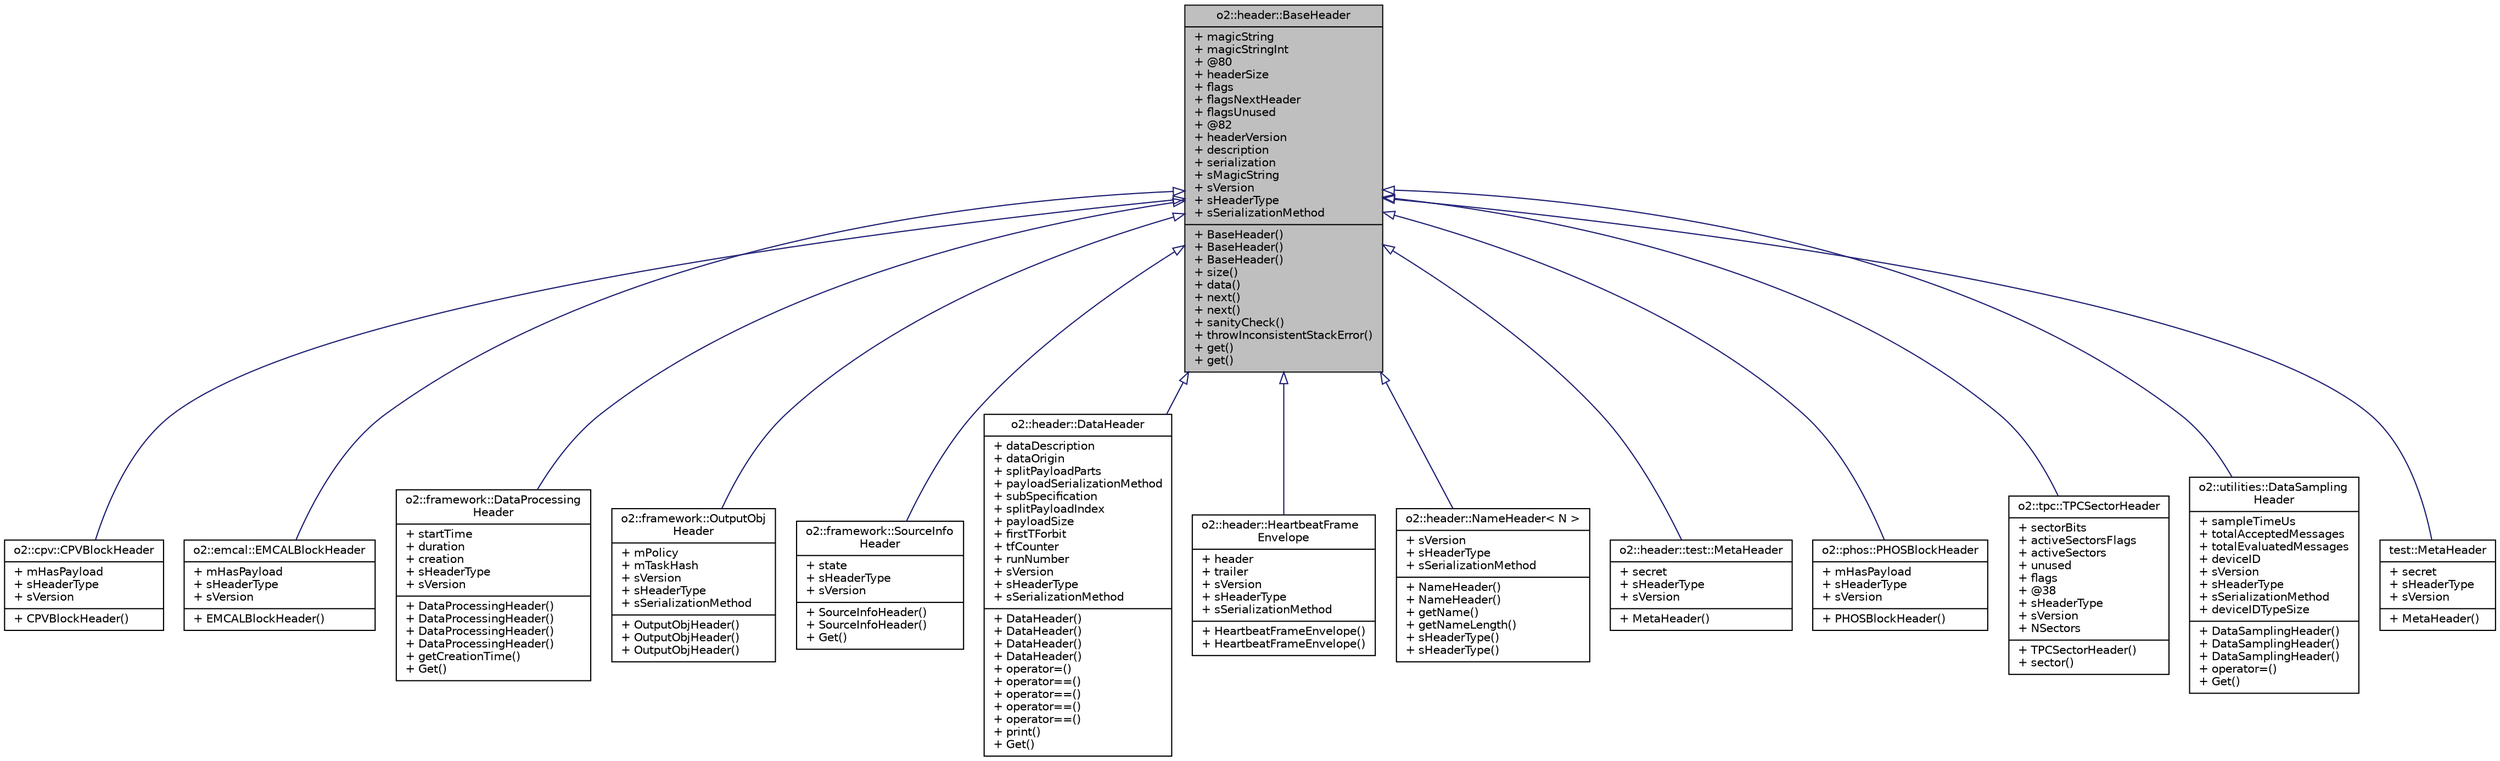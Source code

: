 digraph "o2::header::BaseHeader"
{
 // INTERACTIVE_SVG=YES
  bgcolor="transparent";
  edge [fontname="Helvetica",fontsize="10",labelfontname="Helvetica",labelfontsize="10"];
  node [fontname="Helvetica",fontsize="10",shape=record];
  Node0 [label="{o2::header::BaseHeader\n|+ magicString\l+ magicStringInt\l+ @80\l+ headerSize\l+ flags\l+ flagsNextHeader\l+ flagsUnused\l+ @82\l+ headerVersion\l+ description\l+ serialization\l+ sMagicString\l+ sVersion\l+ sHeaderType\l+ sSerializationMethod\l|+ BaseHeader()\l+ BaseHeader()\l+ BaseHeader()\l+ size()\l+ data()\l+ next()\l+ next()\l+ sanityCheck()\l+ throwInconsistentStackError()\l+ get()\l+ get()\l}",height=0.2,width=0.4,color="black", fillcolor="grey75", style="filled", fontcolor="black"];
  Node0 -> Node1 [dir="back",color="midnightblue",fontsize="10",style="solid",arrowtail="onormal",fontname="Helvetica"];
  Node1 [label="{o2::cpv::CPVBlockHeader\n|+ mHasPayload\l+ sHeaderType\l+ sVersion\l|+ CPVBlockHeader()\l}",height=0.2,width=0.4,color="black",URL="$d0/ddd/structo2_1_1cpv_1_1CPVBlockHeader.html",tooltip="Header for CPV flagging the following CPV payload. "];
  Node0 -> Node2 [dir="back",color="midnightblue",fontsize="10",style="solid",arrowtail="onormal",fontname="Helvetica"];
  Node2 [label="{o2::emcal::EMCALBlockHeader\n|+ mHasPayload\l+ sHeaderType\l+ sVersion\l|+ EMCALBlockHeader()\l}",height=0.2,width=0.4,color="black",URL="$d3/d13/structo2_1_1emcal_1_1EMCALBlockHeader.html",tooltip="Header for EMCAL flagging the following EMCAL payload. "];
  Node0 -> Node3 [dir="back",color="midnightblue",fontsize="10",style="solid",arrowtail="onormal",fontname="Helvetica"];
  Node3 [label="{o2::framework::DataProcessing\lHeader\n|+ startTime\l+ duration\l+ creation\l+ sHeaderType\l+ sVersion\l|+ DataProcessingHeader()\l+ DataProcessingHeader()\l+ DataProcessingHeader()\l+ DataProcessingHeader()\l+ getCreationTime()\l+ Get()\l}",height=0.2,width=0.4,color="black",URL="$d7/df0/structo2_1_1framework_1_1DataProcessingHeader.html"];
  Node0 -> Node4 [dir="back",color="midnightblue",fontsize="10",style="solid",arrowtail="onormal",fontname="Helvetica"];
  Node4 [label="{o2::framework::OutputObj\lHeader\n|+ mPolicy\l+ mTaskHash\l+ sVersion\l+ sHeaderType\l+ sSerializationMethod\l|+ OutputObjHeader()\l+ OutputObjHeader()\l+ OutputObjHeader()\l}",height=0.2,width=0.4,color="black",URL="$db/df3/structo2_1_1framework_1_1OutputObjHeader.html",tooltip="O2 header for OutputObj metadata. "];
  Node0 -> Node5 [dir="back",color="midnightblue",fontsize="10",style="solid",arrowtail="onormal",fontname="Helvetica"];
  Node5 [label="{o2::framework::SourceInfo\lHeader\n|+ state\l+ sHeaderType\l+ sVersion\l|+ SourceInfoHeader()\l+ SourceInfoHeader()\l+ Get()\l}",height=0.2,width=0.4,color="black",URL="$d0/d7a/structo2_1_1framework_1_1SourceInfoHeader.html",tooltip="a BaseHeader with state information from the source "];
  Node0 -> Node6 [dir="back",color="midnightblue",fontsize="10",style="solid",arrowtail="onormal",fontname="Helvetica"];
  Node6 [label="{o2::header::DataHeader\n|+ dataDescription\l+ dataOrigin\l+ splitPayloadParts\l+ payloadSerializationMethod\l+ subSpecification\l+ splitPayloadIndex\l+ payloadSize\l+ firstTForbit\l+ tfCounter\l+ runNumber\l+ sVersion\l+ sHeaderType\l+ sSerializationMethod\l|+ DataHeader()\l+ DataHeader()\l+ DataHeader()\l+ DataHeader()\l+ operator=()\l+ operator==()\l+ operator==()\l+ operator==()\l+ operator==()\l+ print()\l+ Get()\l}",height=0.2,width=0.4,color="black",URL="$db/d87/structo2_1_1header_1_1DataHeader.html",tooltip="the main header struct "];
  Node0 -> Node7 [dir="back",color="midnightblue",fontsize="10",style="solid",arrowtail="onormal",fontname="Helvetica"];
  Node7 [label="{o2::header::HeartbeatFrame\lEnvelope\n|+ header\l+ trailer\l+ sVersion\l+ sHeaderType\l+ sSerializationMethod\l|+ HeartbeatFrameEnvelope()\l+ HeartbeatFrameEnvelope()\l}",height=0.2,width=0.4,color="black",URL="$d4/dfa/structo2_1_1header_1_1HeartbeatFrameEnvelope.html"];
  Node0 -> Node8 [dir="back",color="midnightblue",fontsize="10",style="solid",arrowtail="onormal",fontname="Helvetica"];
  Node8 [label="{o2::header::NameHeader\< N \>\n|+ sVersion\l+ sHeaderType\l+ sSerializationMethod\l|+ NameHeader()\l+ NameHeader()\l+ getName()\l+ getNameLength()\l+ sHeaderType()\l+ sHeaderType()\l}",height=0.2,width=0.4,color="black",URL="$d2/dda/structo2_1_1header_1_1NameHeader.html",tooltip="an example data header containing a name of an object as a null terminated char arr. this is a template! at instantiation the template parameter determines the size of the held string array. a caveat with decoding is (if length of string is not known) you have to use header::get<NameHeader<0>>(buffer) to get it out of a buffer. May improve in the future if enough people complain. If the compiler decides to pad the end of struct, the length of padding is stored in the last byte "];
  Node0 -> Node9 [dir="back",color="midnightblue",fontsize="10",style="solid",arrowtail="onormal",fontname="Helvetica"];
  Node9 [label="{o2::header::test::MetaHeader\n|+ secret\l+ sHeaderType\l+ sVersion\l|+ MetaHeader()\l}",height=0.2,width=0.4,color="black",URL="$da/d75/structo2_1_1header_1_1test_1_1MetaHeader.html"];
  Node0 -> Node10 [dir="back",color="midnightblue",fontsize="10",style="solid",arrowtail="onormal",fontname="Helvetica"];
  Node10 [label="{o2::phos::PHOSBlockHeader\n|+ mHasPayload\l+ sHeaderType\l+ sVersion\l|+ PHOSBlockHeader()\l}",height=0.2,width=0.4,color="black",URL="$d2/d84/structo2_1_1phos_1_1PHOSBlockHeader.html",tooltip="Header for PHOS flagging the following PHOS payload. "];
  Node0 -> Node11 [dir="back",color="midnightblue",fontsize="10",style="solid",arrowtail="onormal",fontname="Helvetica"];
  Node11 [label="{o2::tpc::TPCSectorHeader\n|+ sectorBits\l+ activeSectorsFlags\l+ activeSectors\l+ unused\l+ flags\l+ @38\l+ sHeaderType\l+ sVersion\l+ NSectors\l|+ TPCSectorHeader()\l+ sector()\l}",height=0.2,width=0.4,color="black",URL="$d4/da3/structo2_1_1tpc_1_1TPCSectorHeader.html"];
  Node0 -> Node12 [dir="back",color="midnightblue",fontsize="10",style="solid",arrowtail="onormal",fontname="Helvetica"];
  Node12 [label="{o2::utilities::DataSampling\lHeader\n|+ sampleTimeUs\l+ totalAcceptedMessages\l+ totalEvaluatedMessages\l+ deviceID\l+ sVersion\l+ sHeaderType\l+ sSerializationMethod\l+ deviceIDTypeSize\l|+ DataSamplingHeader()\l+ DataSamplingHeader()\l+ DataSamplingHeader()\l+ operator=()\l+ Get()\l}",height=0.2,width=0.4,color="black",URL="$d0/d92/structo2_1_1utilities_1_1DataSamplingHeader.html"];
  Node0 -> Node13 [dir="back",color="midnightblue",fontsize="10",style="solid",arrowtail="onormal",fontname="Helvetica"];
  Node13 [label="{test::MetaHeader\n|+ secret\l+ sHeaderType\l+ sVersion\l|+ MetaHeader()\l}",height=0.2,width=0.4,color="black",URL="$dc/d68/structtest_1_1MetaHeader.html"];
}
